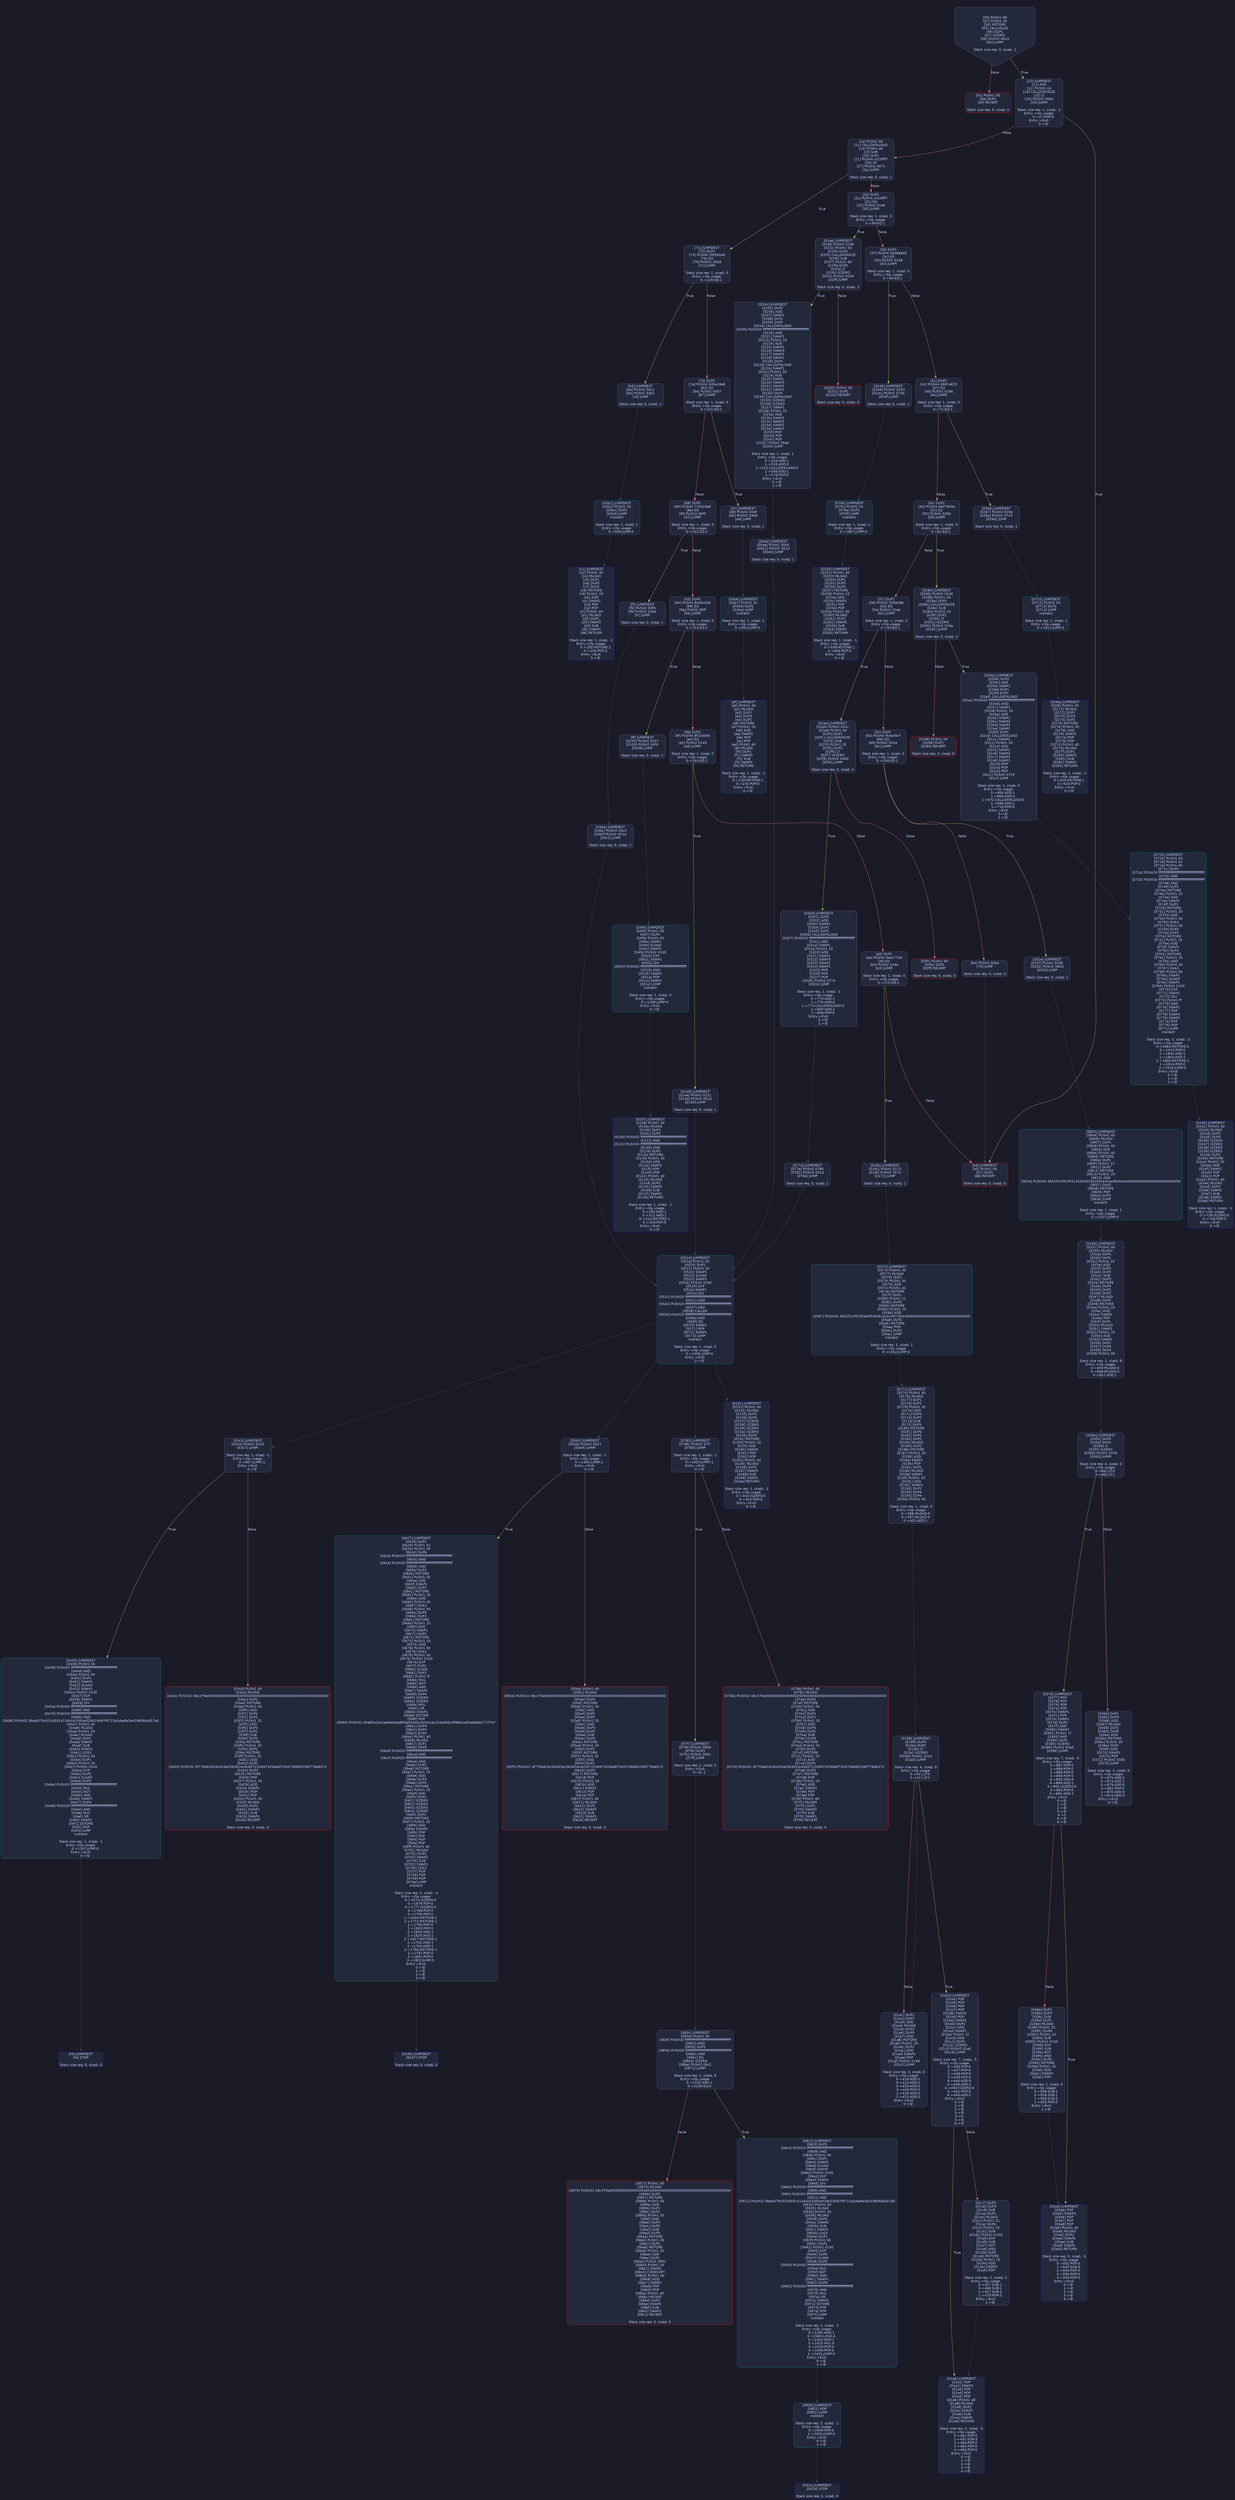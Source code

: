 digraph G {
    node [shape=box, style="filled, rounded", color="#565f89", fontcolor="#c0caf5", fontname="Helvetica", fillcolor="#24283b"];
    edge [color="#414868", fontcolor="#c0caf5", fontname="Helvetica"];
    bgcolor="#1a1b26";
    0 [ label = "[00] PUSH1 80
[02] PUSH1 40
[04] MSTORE
[05] CALLVALUE
[06] DUP1
[07] ISZERO
[08] PUSH2 0010
[0b] JUMPI

Stack size req: 0, sizeΔ: 1
" shape = invhouse]
    1 [ label = "[0c] PUSH1 00
[0e] DUP1
[0f] REVERT

Stack size req: 0, sizeΔ: 0
" color = "red"]
    2 [ label = "[10] JUMPDEST
[11] POP
[12] PUSH1 04
[14] CALLDATASIZE
[15] LT
[16] PUSH2 00b4
[19] JUMPI

Stack size req: 1, sizeΔ: -1
Entry->Op usage:
	0->17:POP:0
Entry->Exit:
	0->😵
"]
    3 [ label = "[1a] PUSH1 00
[1c] CALLDATALOAD
[1d] PUSH1 e0
[1f] SHR
[20] DUP1
[21] PUSH4 c010fff7
[26] GT
[27] PUSH2 0071
[2a] JUMPI

Stack size req: 0, sizeΔ: 1
"]
    4 [ label = "[2b] DUP1
[2c] PUSH4 c010fff7
[31] EQ
[32] PUSH2 01ee
[35] JUMPI

Stack size req: 1, sizeΔ: 0
Entry->Op usage:
	0->49:EQ:1
"]
    5 [ label = "[36] DUP1
[37] PUSH4 d3b888a5
[3c] EQ
[3d] PUSH2 0248
[40] JUMPI

Stack size req: 1, sizeΔ: 0
Entry->Op usage:
	0->60:EQ:1
"]
    6 [ label = "[41] DUP1
[42] PUSH4 d987e825
[47] EQ
[48] PUSH2 0266
[4b] JUMPI

Stack size req: 1, sizeΔ: 0
Entry->Op usage:
	0->71:EQ:1
"]
    7 [ label = "[4c] DUP1
[4d] PUSH4 e9d79b0e
[52] EQ
[53] PUSH2 0284
[56] JUMPI

Stack size req: 1, sizeΔ: 0
Entry->Op usage:
	0->82:EQ:1
"]
    8 [ label = "[57] DUP1
[58] PUSH4 f2fde38b
[5d] EQ
[5e] PUSH2 02ea
[61] JUMPI

Stack size req: 1, sizeΔ: 0
Entry->Op usage:
	0->93:EQ:1
"]
    9 [ label = "[62] DUP1
[63] PUSH4 fb4a45cf
[68] EQ
[69] PUSH2 032e
[6c] JUMPI

Stack size req: 1, sizeΔ: 0
Entry->Op usage:
	0->104:EQ:1
"]
    10 [ label = "[6d] PUSH2 00b4
[70] JUMP

Stack size req: 0, sizeΔ: 0
"]
    11 [ label = "[71] JUMPDEST
[72] DUP1
[73] PUSH4 2f65b5a9
[78] EQ
[79] PUSH2 00b9
[7c] JUMPI

Stack size req: 1, sizeΔ: 0
Entry->Op usage:
	0->120:EQ:1
"]
    12 [ label = "[7d] DUP1
[7e] PUSH4 635a18a6
[83] EQ
[84] PUSH2 00d7
[87] JUMPI

Stack size req: 1, sizeΔ: 0
Entry->Op usage:
	0->131:EQ:1
"]
    13 [ label = "[88] DUP1
[89] PUSH4 715018a6
[8e] EQ
[8f] PUSH2 00f5
[92] JUMPI

Stack size req: 1, sizeΔ: 0
Entry->Op usage:
	0->142:EQ:1
"]
    14 [ label = "[93] DUP1
[94] PUSH4 8da5cb5b
[99] EQ
[9a] PUSH2 00ff
[9d] JUMPI

Stack size req: 1, sizeΔ: 0
Entry->Op usage:
	0->153:EQ:1
"]
    15 [ label = "[9e] DUP1
[9f] PUSH4 8f32d59b
[a4] EQ
[a5] PUSH2 0149
[a8] JUMPI

Stack size req: 1, sizeΔ: 0
Entry->Op usage:
	0->164:EQ:1
"]
    16 [ label = "[a9] DUP1
[aa] PUSH4 9dac7704
[af] EQ
[b0] PUSH2 016b
[b3] JUMPI

Stack size req: 1, sizeΔ: 0
Entry->Op usage:
	0->175:EQ:1
"]
    17 [ label = "[b4] JUMPDEST
[b5] PUSH1 00
[b7] DUP1
[b8] REVERT

Stack size req: 0, sizeΔ: 0
" color = "red"]
    18 [ label = "[b9] JUMPDEST
[ba] PUSH2 00c1
[bd] PUSH2 03b1
[c0] JUMP

Stack size req: 0, sizeΔ: 1
"]
    19 [ label = "[c1] JUMPDEST
[c2] PUSH1 40
[c4] MLOAD
[c5] DUP1
[c6] DUP3
[c7] DUP2
[c8] MSTORE
[c9] PUSH1 20
[cb] ADD
[cc] SWAP2
[cd] POP
[ce] POP
[cf] PUSH1 40
[d1] MLOAD
[d2] DUP1
[d3] SWAP2
[d4] SUB
[d5] SWAP1
[d6] RETURN

Stack size req: 1, sizeΔ: -1
Entry->Op usage:
	0->200:MSTORE:1
	0->205:POP:0
Entry->Exit:
	0->😵
" color = "darkblue"]
    20 [ label = "[d7] JUMPDEST
[d8] PUSH2 00df
[db] PUSH2 03b6
[de] JUMP

Stack size req: 0, sizeΔ: 1
"]
    21 [ label = "[df] JUMPDEST
[e0] PUSH1 40
[e2] MLOAD
[e3] DUP1
[e4] DUP3
[e5] DUP2
[e6] MSTORE
[e7] PUSH1 20
[e9] ADD
[ea] SWAP2
[eb] POP
[ec] POP
[ed] PUSH1 40
[ef] MLOAD
[f0] DUP1
[f1] SWAP2
[f2] SUB
[f3] SWAP1
[f4] RETURN

Stack size req: 1, sizeΔ: -1
Entry->Op usage:
	0->230:MSTORE:1
	0->235:POP:0
Entry->Exit:
	0->😵
" color = "darkblue"]
    22 [ label = "[f5] JUMPDEST
[f6] PUSH2 00fd
[f9] PUSH2 03bb
[fc] JUMP

Stack size req: 0, sizeΔ: 1
"]
    23 [ label = "[fd] JUMPDEST
[fe] STOP

Stack size req: 0, sizeΔ: 0
" color = "darkblue"]
    24 [ label = "[ff] JUMPDEST
[0100] PUSH2 0107
[0103] PUSH2 04f4
[0106] JUMP

Stack size req: 0, sizeΔ: 1
"]
    25 [ label = "[0107] JUMPDEST
[0108] PUSH1 40
[010a] MLOAD
[010b] DUP1
[010c] DUP3
[010d] PUSH20 ffffffffffffffffffffffffffffffffffffffff
[0122] AND
[0123] PUSH20 ffffffffffffffffffffffffffffffffffffffff
[0138] AND
[0139] DUP2
[013a] MSTORE
[013b] PUSH1 20
[013d] ADD
[013e] SWAP2
[013f] POP
[0140] POP
[0141] PUSH1 40
[0143] MLOAD
[0144] DUP1
[0145] SWAP2
[0146] SUB
[0147] SWAP1
[0148] RETURN

Stack size req: 1, sizeΔ: -1
Entry->Op usage:
	0->290:AND:1
	0->312:AND:1
	0->314:MSTORE:1
	0->319:POP:0
Entry->Exit:
	0->😵
" color = "darkblue"]
    26 [ label = "[0149] JUMPDEST
[014a] PUSH2 0151
[014d] PUSH2 051d
[0150] JUMP

Stack size req: 0, sizeΔ: 1
"]
    27 [ label = "[0151] JUMPDEST
[0152] PUSH1 40
[0154] MLOAD
[0155] DUP1
[0156] DUP3
[0157] ISZERO
[0158] ISZERO
[0159] ISZERO
[015a] ISZERO
[015b] DUP2
[015c] MSTORE
[015d] PUSH1 20
[015f] ADD
[0160] SWAP2
[0161] POP
[0162] POP
[0163] PUSH1 40
[0165] MLOAD
[0166] DUP1
[0167] SWAP2
[0168] SUB
[0169] SWAP1
[016a] RETURN

Stack size req: 1, sizeΔ: -1
Entry->Op usage:
	0->343:ISZERO:0
	0->353:POP:0
Entry->Exit:
	0->😵
" color = "darkblue"]
    28 [ label = "[016b] JUMPDEST
[016c] PUSH2 0173
[016f] PUSH2 0574
[0172] JUMP

Stack size req: 0, sizeΔ: 1
"]
    29 [ label = "[0173] JUMPDEST
[0174] PUSH1 40
[0176] MLOAD
[0177] DUP1
[0178] DUP1
[0179] PUSH1 20
[017b] ADD
[017c] DUP3
[017d] DUP2
[017e] SUB
[017f] DUP3
[0180] MSTORE
[0181] DUP4
[0182] DUP2
[0183] DUP2
[0184] MLOAD
[0185] DUP2
[0186] MSTORE
[0187] PUSH1 20
[0189] ADD
[018a] SWAP2
[018b] POP
[018c] DUP1
[018d] MLOAD
[018e] SWAP1
[018f] PUSH1 20
[0191] ADD
[0192] SWAP1
[0193] DUP1
[0194] DUP4
[0195] DUP4
[0196] PUSH1 00

Stack size req: 1, sizeΔ: 9
Entry->Op usage:
	0->388:MLOAD:0
	0->397:MLOAD:0
	0->401:ADD:1
"]
    30 [ label = "[0198] JUMPDEST
[0199] DUP4
[019a] DUP2
[019b] LT
[019c] ISZERO
[019d] PUSH2 01b3
[01a0] JUMPI

Stack size req: 4, sizeΔ: 0
Entry->Op usage:
	0->411:LT:0
	3->411:LT:1
"]
    31 [ label = "[01a1] DUP1
[01a2] DUP3
[01a3] ADD
[01a4] MLOAD
[01a5] DUP2
[01a6] DUP5
[01a7] ADD
[01a8] MSTORE
[01a9] PUSH1 20
[01ab] DUP2
[01ac] ADD
[01ad] SWAP1
[01ae] POP
[01af] PUSH2 0198
[01b2] JUMP

Stack size req: 3, sizeΔ: 0
Entry->Op usage:
	0->419:ADD:1
	0->423:ADD:1
	0->428:ADD:0
	0->430:POP:0
	1->419:ADD:0
	2->423:ADD:0
Entry->Exit:
	0->😵
"]
    32 [ label = "[01b3] JUMPDEST
[01b4] POP
[01b5] POP
[01b6] POP
[01b7] POP
[01b8] SWAP1
[01b9] POP
[01ba] SWAP1
[01bb] DUP2
[01bc] ADD
[01bd] SWAP1
[01be] PUSH1 1f
[01c0] AND
[01c1] DUP1
[01c2] ISZERO
[01c3] PUSH2 01e0
[01c6] JUMPI

Stack size req: 7, sizeΔ: -5
Entry->Op usage:
	0->436:POP:0
	1->437:POP:0
	2->438:POP:0
	3->439:POP:0
	4->444:ADD:0
	4->448:AND:1
	4->450:ISZERO:0
	5->441:POP:0
	6->444:ADD:1
Entry->Exit:
	0->😵
	1->😵
	2->😵
	3->😵
	4->0
	5->😵
	6->😵
"]
    33 [ label = "[01c7] DUP1
[01c8] DUP3
[01c9] SUB
[01ca] DUP1
[01cb] MLOAD
[01cc] PUSH1 01
[01ce] DUP4
[01cf] PUSH1 20
[01d1] SUB
[01d2] PUSH2 0100
[01d5] EXP
[01d6] SUB
[01d7] NOT
[01d8] AND
[01d9] DUP2
[01da] MSTORE
[01db] PUSH1 20
[01dd] ADD
[01de] SWAP2
[01df] POP

Stack size req: 2, sizeΔ: 0
Entry->Op usage:
	0->457:SUB:1
	0->465:SUB:1
	1->457:SUB:0
	1->479:POP:0
Entry->Exit:
	1->😵
"]
    34 [ label = "[01e0] JUMPDEST
[01e1] POP
[01e2] SWAP3
[01e3] POP
[01e4] POP
[01e5] POP
[01e6] PUSH1 40
[01e8] MLOAD
[01e9] DUP1
[01ea] SWAP2
[01eb] SUB
[01ec] SWAP1
[01ed] RETURN

Stack size req: 5, sizeΔ: -5
Entry->Op usage:
	0->481:POP:0
	1->491:SUB:0
	2->484:POP:0
	3->485:POP:0
	4->483:POP:0
Entry->Exit:
	0->😵
	1->😵
	2->😵
	3->😵
	4->😵
" color = "darkblue"]
    35 [ label = "[01ee] JUMPDEST
[01ef] PUSH2 0246
[01f2] PUSH1 04
[01f4] DUP1
[01f5] CALLDATASIZE
[01f6] SUB
[01f7] PUSH1 60
[01f9] DUP2
[01fa] LT
[01fb] ISZERO
[01fc] PUSH2 0204
[01ff] JUMPI

Stack size req: 0, sizeΔ: 3
"]
    36 [ label = "[0200] PUSH1 00
[0202] DUP1
[0203] REVERT

Stack size req: 0, sizeΔ: 0
" color = "red"]
    37 [ label = "[0204] JUMPDEST
[0205] DUP2
[0206] ADD
[0207] SWAP1
[0208] DUP1
[0209] DUP1
[020a] CALLDATALOAD
[020b] PUSH20 ffffffffffffffffffffffffffffffffffffffff
[0220] AND
[0221] SWAP1
[0222] PUSH1 20
[0224] ADD
[0225] SWAP1
[0226] SWAP3
[0227] SWAP2
[0228] SWAP1
[0229] DUP1
[022a] CALLDATALOAD
[022b] SWAP1
[022c] PUSH1 20
[022e] ADD
[022f] SWAP1
[0230] SWAP3
[0231] SWAP2
[0232] SWAP1
[0233] DUP1
[0234] CALLDATALOAD
[0235] ISZERO
[0236] ISZERO
[0237] SWAP1
[0238] PUSH1 20
[023a] ADD
[023b] SWAP1
[023c] SWAP3
[023d] SWAP2
[023e] SWAP1
[023f] POP
[0240] POP
[0241] POP
[0242] PUSH2 05ad
[0245] JUMP

Stack size req: 2, sizeΔ: 1
Entry->Op usage:
	0->518:ADD:1
	1->518:ADD:0
	1->522:CALLDATALOAD:0
	1->548:ADD:1
	1->576:POP:0
Entry->Exit:
	0->😵
	1->😵
"]
    38 [ label = "[0246] JUMPDEST
[0247] STOP

Stack size req: 0, sizeΔ: 0
" color = "darkblue"]
    39 [ label = "[0248] JUMPDEST
[0249] PUSH2 0250
[024c] PUSH2 070b
[024f] JUMP

Stack size req: 0, sizeΔ: 1
"]
    40 [ label = "[0250] JUMPDEST
[0251] PUSH1 40
[0253] MLOAD
[0254] DUP1
[0255] DUP3
[0256] DUP2
[0257] MSTORE
[0258] PUSH1 20
[025a] ADD
[025b] SWAP2
[025c] POP
[025d] POP
[025e] PUSH1 40
[0260] MLOAD
[0261] DUP1
[0262] SWAP2
[0263] SUB
[0264] SWAP1
[0265] RETURN

Stack size req: 1, sizeΔ: -1
Entry->Op usage:
	0->599:MSTORE:1
	0->604:POP:0
Entry->Exit:
	0->😵
" color = "darkblue"]
    41 [ label = "[0266] JUMPDEST
[0267] PUSH2 026e
[026a] PUSH2 0710
[026d] JUMP

Stack size req: 0, sizeΔ: 1
"]
    42 [ label = "[026e] JUMPDEST
[026f] PUSH1 40
[0271] MLOAD
[0272] DUP1
[0273] DUP3
[0274] DUP2
[0275] MSTORE
[0276] PUSH1 20
[0278] ADD
[0279] SWAP2
[027a] POP
[027b] POP
[027c] PUSH1 40
[027e] MLOAD
[027f] DUP1
[0280] SWAP2
[0281] SUB
[0282] SWAP1
[0283] RETURN

Stack size req: 1, sizeΔ: -1
Entry->Op usage:
	0->629:MSTORE:1
	0->634:POP:0
Entry->Exit:
	0->😵
" color = "darkblue"]
    43 [ label = "[0284] JUMPDEST
[0285] PUSH2 02d0
[0288] PUSH1 04
[028a] DUP1
[028b] CALLDATASIZE
[028c] SUB
[028d] PUSH1 40
[028f] DUP2
[0290] LT
[0291] ISZERO
[0292] PUSH2 029a
[0295] JUMPI

Stack size req: 0, sizeΔ: 3
"]
    44 [ label = "[0296] PUSH1 00
[0298] DUP1
[0299] REVERT

Stack size req: 0, sizeΔ: 0
" color = "red"]
    45 [ label = "[029a] JUMPDEST
[029b] DUP2
[029c] ADD
[029d] SWAP1
[029e] DUP1
[029f] DUP1
[02a0] CALLDATALOAD
[02a1] PUSH20 ffffffffffffffffffffffffffffffffffffffff
[02b6] AND
[02b7] SWAP1
[02b8] PUSH1 20
[02ba] ADD
[02bb] SWAP1
[02bc] SWAP3
[02bd] SWAP2
[02be] SWAP1
[02bf] DUP1
[02c0] CALLDATALOAD
[02c1] SWAP1
[02c2] PUSH1 20
[02c4] ADD
[02c5] SWAP1
[02c6] SWAP3
[02c7] SWAP2
[02c8] SWAP1
[02c9] POP
[02ca] POP
[02cb] POP
[02cc] PUSH2 0715
[02cf] JUMP

Stack size req: 2, sizeΔ: 0
Entry->Op usage:
	0->668:ADD:1
	1->668:ADD:0
	1->672:CALLDATALOAD:0
	1->698:ADD:1
	1->714:POP:0
Entry->Exit:
	0->😵
	1->😵
"]
    46 [ label = "[02d0] JUMPDEST
[02d1] PUSH1 40
[02d3] MLOAD
[02d4] DUP1
[02d5] DUP3
[02d6] ISZERO
[02d7] ISZERO
[02d8] ISZERO
[02d9] ISZERO
[02da] DUP2
[02db] MSTORE
[02dc] PUSH1 20
[02de] ADD
[02df] SWAP2
[02e0] POP
[02e1] POP
[02e2] PUSH1 40
[02e4] MLOAD
[02e5] DUP1
[02e6] SWAP2
[02e7] SUB
[02e8] SWAP1
[02e9] RETURN

Stack size req: 1, sizeΔ: -1
Entry->Op usage:
	0->726:ISZERO:0
	0->736:POP:0
Entry->Exit:
	0->😵
" color = "darkblue"]
    47 [ label = "[02ea] JUMPDEST
[02eb] PUSH2 032c
[02ee] PUSH1 04
[02f0] DUP1
[02f1] CALLDATASIZE
[02f2] SUB
[02f3] PUSH1 20
[02f5] DUP2
[02f6] LT
[02f7] ISZERO
[02f8] PUSH2 0300
[02fb] JUMPI

Stack size req: 0, sizeΔ: 3
"]
    48 [ label = "[02fc] PUSH1 00
[02fe] DUP1
[02ff] REVERT

Stack size req: 0, sizeΔ: 0
" color = "red"]
    49 [ label = "[0300] JUMPDEST
[0301] DUP2
[0302] ADD
[0303] SWAP1
[0304] DUP1
[0305] DUP1
[0306] CALLDATALOAD
[0307] PUSH20 ffffffffffffffffffffffffffffffffffffffff
[031c] AND
[031d] SWAP1
[031e] PUSH1 20
[0320] ADD
[0321] SWAP1
[0322] SWAP3
[0323] SWAP2
[0324] SWAP1
[0325] POP
[0326] POP
[0327] POP
[0328] PUSH2 077d
[032b] JUMP

Stack size req: 2, sizeΔ: -1
Entry->Op usage:
	0->770:ADD:1
	1->770:ADD:0
	1->774:CALLDATALOAD:0
	1->800:ADD:1
	1->806:POP:0
Entry->Exit:
	0->😵
	1->😵
"]
    50 [ label = "[032c] JUMPDEST
[032d] STOP

Stack size req: 0, sizeΔ: 0
" color = "darkblue"]
    51 [ label = "[032e] JUMPDEST
[032f] PUSH2 0336
[0332] PUSH2 0803
[0335] JUMP

Stack size req: 0, sizeΔ: 1
"]
    52 [ label = "[0336] JUMPDEST
[0337] PUSH1 40
[0339] MLOAD
[033a] DUP1
[033b] DUP1
[033c] PUSH1 20
[033e] ADD
[033f] DUP3
[0340] DUP2
[0341] SUB
[0342] DUP3
[0343] MSTORE
[0344] DUP4
[0345] DUP2
[0346] DUP2
[0347] MLOAD
[0348] DUP2
[0349] MSTORE
[034a] PUSH1 20
[034c] ADD
[034d] SWAP2
[034e] POP
[034f] DUP1
[0350] MLOAD
[0351] SWAP1
[0352] PUSH1 20
[0354] ADD
[0355] SWAP1
[0356] DUP1
[0357] DUP4
[0358] DUP4
[0359] PUSH1 00

Stack size req: 1, sizeΔ: 9
Entry->Op usage:
	0->839:MLOAD:0
	0->848:MLOAD:0
	0->852:ADD:1
"]
    53 [ label = "[035b] JUMPDEST
[035c] DUP4
[035d] DUP2
[035e] LT
[035f] ISZERO
[0360] PUSH2 0376
[0363] JUMPI

Stack size req: 4, sizeΔ: 0
Entry->Op usage:
	0->862:LT:0
	3->862:LT:1
"]
    54 [ label = "[0364] DUP1
[0365] DUP3
[0366] ADD
[0367] MLOAD
[0368] DUP2
[0369] DUP5
[036a] ADD
[036b] MSTORE
[036c] PUSH1 20
[036e] DUP2
[036f] ADD
[0370] SWAP1
[0371] POP
[0372] PUSH2 035b
[0375] JUMP

Stack size req: 3, sizeΔ: 0
Entry->Op usage:
	0->870:ADD:1
	0->874:ADD:1
	0->879:ADD:0
	0->881:POP:0
	1->870:ADD:0
	2->874:ADD:0
Entry->Exit:
	0->😵
"]
    55 [ label = "[0376] JUMPDEST
[0377] POP
[0378] POP
[0379] POP
[037a] POP
[037b] SWAP1
[037c] POP
[037d] SWAP1
[037e] DUP2
[037f] ADD
[0380] SWAP1
[0381] PUSH1 1f
[0383] AND
[0384] DUP1
[0385] ISZERO
[0386] PUSH2 03a3
[0389] JUMPI

Stack size req: 7, sizeΔ: -5
Entry->Op usage:
	0->887:POP:0
	1->888:POP:0
	2->889:POP:0
	3->890:POP:0
	4->895:ADD:0
	4->899:AND:1
	4->901:ISZERO:0
	5->892:POP:0
	6->895:ADD:1
Entry->Exit:
	0->😵
	1->😵
	2->😵
	3->😵
	4->0
	5->😵
	6->😵
"]
    56 [ label = "[038a] DUP1
[038b] DUP3
[038c] SUB
[038d] DUP1
[038e] MLOAD
[038f] PUSH1 01
[0391] DUP4
[0392] PUSH1 20
[0394] SUB
[0395] PUSH2 0100
[0398] EXP
[0399] SUB
[039a] NOT
[039b] AND
[039c] DUP2
[039d] MSTORE
[039e] PUSH1 20
[03a0] ADD
[03a1] SWAP2
[03a2] POP

Stack size req: 2, sizeΔ: 0
Entry->Op usage:
	0->908:SUB:1
	0->916:SUB:1
	1->908:SUB:0
	1->930:POP:0
Entry->Exit:
	1->😵
"]
    57 [ label = "[03a3] JUMPDEST
[03a4] POP
[03a5] SWAP3
[03a6] POP
[03a7] POP
[03a8] POP
[03a9] PUSH1 40
[03ab] MLOAD
[03ac] DUP1
[03ad] SWAP2
[03ae] SUB
[03af] SWAP1
[03b0] RETURN

Stack size req: 5, sizeΔ: -5
Entry->Op usage:
	0->932:POP:0
	1->942:SUB:0
	2->935:POP:0
	3->936:POP:0
	4->934:POP:0
Entry->Exit:
	0->😵
	1->😵
	2->😵
	3->😵
	4->😵
" color = "darkblue"]
    58 [ label = "[03b1] JUMPDEST
[03b2] PUSH1 02
[03b4] DUP2
[03b5] JUMP
Indirect!

Stack size req: 1, sizeΔ: 1
Entry->Op usage:
	0->949:JUMP:0
" color = "teal"]
    59 [ label = "[03b6] JUMPDEST
[03b7] PUSH1 01
[03b9] DUP2
[03ba] JUMP
Indirect!

Stack size req: 1, sizeΔ: 1
Entry->Op usage:
	0->954:JUMP:0
" color = "teal"]
    60 [ label = "[03bb] JUMPDEST
[03bc] PUSH2 03c3
[03bf] PUSH2 051d
[03c2] JUMP

Stack size req: 0, sizeΔ: 1
"]
    61 [ label = "[03c3] JUMPDEST
[03c4] PUSH2 0435
[03c7] JUMPI

Stack size req: 1, sizeΔ: -1
Entry->Op usage:
	0->967:JUMPI:1
Entry->Exit:
	0->😵
"]
    62 [ label = "[03c8] PUSH1 40
[03ca] MLOAD
[03cb] PUSH32 08c379a000000000000000000000000000000000000000000000000000000000
[03ec] DUP2
[03ed] MSTORE
[03ee] PUSH1 04
[03f0] ADD
[03f1] DUP1
[03f2] DUP1
[03f3] PUSH1 20
[03f5] ADD
[03f6] DUP3
[03f7] DUP2
[03f8] SUB
[03f9] DUP3
[03fa] MSTORE
[03fb] PUSH1 20
[03fd] DUP2
[03fe] MSTORE
[03ff] PUSH1 20
[0401] ADD
[0402] DUP1
[0403] PUSH32 4f776e61626c653a2063616c6c6572206973206e6f7420746865206f776e6572
[0424] DUP2
[0425] MSTORE
[0426] POP
[0427] PUSH1 20
[0429] ADD
[042a] SWAP2
[042b] POP
[042c] POP
[042d] PUSH1 40
[042f] MLOAD
[0430] DUP1
[0431] SWAP2
[0432] SUB
[0433] SWAP1
[0434] REVERT

Stack size req: 0, sizeΔ: 0
" color = "red"]
    63 [ label = "[0435] JUMPDEST
[0436] PUSH1 00
[0438] PUSH20 ffffffffffffffffffffffffffffffffffffffff
[044d] AND
[044e] PUSH1 00
[0450] DUP1
[0451] SWAP1
[0452] SLOAD
[0453] SWAP1
[0454] PUSH2 0100
[0457] EXP
[0458] SWAP1
[0459] DIV
[045a] PUSH20 ffffffffffffffffffffffffffffffffffffffff
[046f] AND
[0470] PUSH20 ffffffffffffffffffffffffffffffffffffffff
[0485] AND
[0486] PUSH32 8be0079c531659141344cd1fd0a4f28419497f9722a3daafe3b4186f6b6457e0
[04a7] PUSH1 40
[04a9] MLOAD
[04aa] PUSH1 40
[04ac] MLOAD
[04ad] DUP1
[04ae] SWAP2
[04af] SUB
[04b0] SWAP1
[04b1] LOG3
[04b2] PUSH1 00
[04b4] DUP1
[04b5] PUSH1 00
[04b7] PUSH2 0100
[04ba] EXP
[04bb] DUP2
[04bc] SLOAD
[04bd] DUP2
[04be] PUSH20 ffffffffffffffffffffffffffffffffffffffff
[04d3] MUL
[04d4] NOT
[04d5] AND
[04d6] SWAP1
[04d7] DUP4
[04d8] PUSH20 ffffffffffffffffffffffffffffffffffffffff
[04ed] AND
[04ee] MUL
[04ef] OR
[04f0] SWAP1
[04f1] SSTORE
[04f2] POP
[04f3] JUMP
Indirect!

Stack size req: 1, sizeΔ: -1
Entry->Op usage:
	0->1267:JUMP:0
Entry->Exit:
	0->😵
" color = "teal"]
    64 [ label = "[04f4] JUMPDEST
[04f5] PUSH1 00
[04f7] DUP1
[04f8] PUSH1 00
[04fa] SWAP1
[04fb] SLOAD
[04fc] SWAP1
[04fd] PUSH2 0100
[0500] EXP
[0501] SWAP1
[0502] DIV
[0503] PUSH20 ffffffffffffffffffffffffffffffffffffffff
[0518] AND
[0519] SWAP1
[051a] POP
[051b] SWAP1
[051c] JUMP
Indirect!

Stack size req: 1, sizeΔ: 0
Entry->Op usage:
	0->1308:JUMP:0
Entry->Exit:
	0->😵
" color = "teal"]
    65 [ label = "[051d] JUMPDEST
[051e] PUSH1 00
[0520] DUP1
[0521] PUSH1 00
[0523] SWAP1
[0524] SLOAD
[0525] SWAP1
[0526] PUSH2 0100
[0529] EXP
[052a] SWAP1
[052b] DIV
[052c] PUSH20 ffffffffffffffffffffffffffffffffffffffff
[0541] AND
[0542] PUSH20 ffffffffffffffffffffffffffffffffffffffff
[0557] AND
[0558] CALLER
[0559] PUSH20 ffffffffffffffffffffffffffffffffffffffff
[056e] AND
[056f] EQ
[0570] SWAP1
[0571] POP
[0572] SWAP1
[0573] JUMP
Indirect!

Stack size req: 1, sizeΔ: 0
Entry->Op usage:
	0->1395:JUMP:0
Entry->Exit:
	0->😵
" color = "teal"]
    66 [ label = "[0574] JUMPDEST
[0575] PUSH1 40
[0577] MLOAD
[0578] DUP1
[0579] PUSH1 40
[057b] ADD
[057c] PUSH1 40
[057e] MSTORE
[057f] DUP1
[0580] PUSH1 11
[0582] DUP2
[0583] MSTORE
[0584] PUSH1 20
[0586] ADD
[0587] PUSH32 4552524f525f4e4f545f414c4c4f574544000000000000000000000000000000
[05a8] DUP2
[05a9] MSTORE
[05aa] POP
[05ab] DUP2
[05ac] JUMP
Indirect!

Stack size req: 1, sizeΔ: 1
Entry->Op usage:
	0->1452:JUMP:0
" color = "teal"]
    67 [ label = "[05ad] JUMPDEST
[05ae] PUSH2 05b5
[05b1] PUSH2 051d
[05b4] JUMP

Stack size req: 0, sizeΔ: 1
"]
    68 [ label = "[05b5] JUMPDEST
[05b6] PUSH2 0627
[05b9] JUMPI

Stack size req: 1, sizeΔ: -1
Entry->Op usage:
	0->1465:JUMPI:1
Entry->Exit:
	0->😵
"]
    69 [ label = "[05ba] PUSH1 40
[05bc] MLOAD
[05bd] PUSH32 08c379a000000000000000000000000000000000000000000000000000000000
[05de] DUP2
[05df] MSTORE
[05e0] PUSH1 04
[05e2] ADD
[05e3] DUP1
[05e4] DUP1
[05e5] PUSH1 20
[05e7] ADD
[05e8] DUP3
[05e9] DUP2
[05ea] SUB
[05eb] DUP3
[05ec] MSTORE
[05ed] PUSH1 20
[05ef] DUP2
[05f0] MSTORE
[05f1] PUSH1 20
[05f3] ADD
[05f4] DUP1
[05f5] PUSH32 4f776e61626c653a2063616c6c6572206973206e6f7420746865206f776e6572
[0616] DUP2
[0617] MSTORE
[0618] POP
[0619] PUSH1 20
[061b] ADD
[061c] SWAP2
[061d] POP
[061e] POP
[061f] PUSH1 40
[0621] MLOAD
[0622] DUP1
[0623] SWAP2
[0624] SUB
[0625] SWAP1
[0626] REVERT

Stack size req: 0, sizeΔ: 0
" color = "red"]
    70 [ label = "[0627] JUMPDEST
[0628] DUP1
[0629] PUSH1 01
[062b] PUSH1 00
[062d] DUP6
[062e] PUSH20 ffffffffffffffffffffffffffffffffffffffff
[0643] AND
[0644] PUSH20 ffffffffffffffffffffffffffffffffffffffff
[0659] AND
[065a] DUP2
[065b] MSTORE
[065c] PUSH1 20
[065e] ADD
[065f] SWAP1
[0660] DUP2
[0661] MSTORE
[0662] PUSH1 20
[0664] ADD
[0665] PUSH1 00
[0667] SHA3
[0668] PUSH1 00
[066a] DUP5
[066b] DUP2
[066c] MSTORE
[066d] PUSH1 20
[066f] ADD
[0670] SWAP1
[0671] DUP2
[0672] MSTORE
[0673] PUSH1 20
[0675] ADD
[0676] PUSH1 00
[0678] SHA3
[0679] PUSH1 00
[067b] PUSH2 0100
[067e] EXP
[067f] DUP2
[0680] SLOAD
[0681] DUP2
[0682] PUSH1 ff
[0684] MUL
[0685] NOT
[0686] AND
[0687] SWAP1
[0688] DUP4
[0689] ISZERO
[068a] ISZERO
[068b] MUL
[068c] OR
[068d] SWAP1
[068e] SSTORE
[068f] POP
[0690] PUSH32 d5e85a1dc2aa9eb0ea893e6344bc5d2b1ec234ed9dc3986b1e5be8a6b5772747
[06b1] DUP4
[06b2] DUP4
[06b3] DUP4
[06b4] PUSH1 40
[06b6] MLOAD
[06b7] DUP1
[06b8] DUP5
[06b9] PUSH20 ffffffffffffffffffffffffffffffffffffffff
[06ce] AND
[06cf] PUSH20 ffffffffffffffffffffffffffffffffffffffff
[06e4] AND
[06e5] DUP2
[06e6] MSTORE
[06e7] PUSH1 20
[06e9] ADD
[06ea] DUP4
[06eb] DUP2
[06ec] MSTORE
[06ed] PUSH1 20
[06ef] ADD
[06f0] DUP3
[06f1] ISZERO
[06f2] ISZERO
[06f3] ISZERO
[06f4] ISZERO
[06f5] DUP2
[06f6] MSTORE
[06f7] PUSH1 20
[06f9] ADD
[06fa] SWAP4
[06fb] POP
[06fc] POP
[06fd] POP
[06fe] POP
[06ff] PUSH1 40
[0701] MLOAD
[0702] DUP1
[0703] SWAP2
[0704] SUB
[0705] SWAP1
[0706] LOG1
[0707] POP
[0708] POP
[0709] POP
[070a] JUMP
Indirect!

Stack size req: 4, sizeΔ: -4
Entry->Op usage:
	0->1673:ISZERO:0
	0->1679:POP:0
	0->1777:ISZERO:0
	0->1789:POP:0
	0->1799:POP:0
	1->1644:MSTORE:1
	1->1772:MSTORE:1
	1->1790:POP:0
	1->1800:POP:0
	2->1603:AND:1
	2->1625:AND:1
	2->1627:MSTORE:1
	2->1742:AND:1
	2->1764:AND:1
	2->1766:MSTORE:1
	2->1787:POP:0
	2->1801:POP:0
	3->1802:JUMP:0
Entry->Exit:
	0->😵
	1->😵
	2->😵
	3->😵
" color = "teal"]
    71 [ label = "[070b] JUMPDEST
[070c] PUSH1 04
[070e] DUP2
[070f] JUMP
Indirect!

Stack size req: 1, sizeΔ: 1
Entry->Op usage:
	0->1807:JUMP:0
" color = "teal"]
    72 [ label = "[0710] JUMPDEST
[0711] PUSH1 03
[0713] DUP2
[0714] JUMP
Indirect!

Stack size req: 1, sizeΔ: 1
Entry->Op usage:
	0->1812:JUMP:0
" color = "teal"]
    73 [ label = "[0715] JUMPDEST
[0716] PUSH1 00
[0718] PUSH1 01
[071a] PUSH1 00
[071c] DUP5
[071d] PUSH20 ffffffffffffffffffffffffffffffffffffffff
[0732] AND
[0733] PUSH20 ffffffffffffffffffffffffffffffffffffffff
[0748] AND
[0749] DUP2
[074a] MSTORE
[074b] PUSH1 20
[074d] ADD
[074e] SWAP1
[074f] DUP2
[0750] MSTORE
[0751] PUSH1 20
[0753] ADD
[0754] PUSH1 00
[0756] SHA3
[0757] PUSH1 00
[0759] DUP4
[075a] DUP2
[075b] MSTORE
[075c] PUSH1 20
[075e] ADD
[075f] SWAP1
[0760] DUP2
[0761] MSTORE
[0762] PUSH1 20
[0764] ADD
[0765] PUSH1 00
[0767] SHA3
[0768] PUSH1 00
[076a] SWAP1
[076b] SLOAD
[076c] SWAP1
[076d] PUSH2 0100
[0770] EXP
[0771] SWAP1
[0772] DIV
[0773] PUSH1 ff
[0775] AND
[0776] SWAP1
[0777] POP
[0778] SWAP3
[0779] SWAP2
[077a] POP
[077b] POP
[077c] JUMP
Indirect!

Stack size req: 3, sizeΔ: -2
Entry->Op usage:
	0->1883:MSTORE:1
	0->1915:POP:0
	1->1842:AND:1
	1->1864:AND:1
	1->1866:MSTORE:1
	1->1914:POP:0
	2->1916:JUMP:0
Entry->Exit:
	0->😵
	1->😵
	2->😵
" color = "teal"]
    74 [ label = "[077d] JUMPDEST
[077e] PUSH2 0785
[0781] PUSH2 051d
[0784] JUMP

Stack size req: 0, sizeΔ: 1
"]
    75 [ label = "[0785] JUMPDEST
[0786] PUSH2 07f7
[0789] JUMPI

Stack size req: 1, sizeΔ: -1
Entry->Op usage:
	0->1929:JUMPI:1
Entry->Exit:
	0->😵
"]
    76 [ label = "[078a] PUSH1 40
[078c] MLOAD
[078d] PUSH32 08c379a000000000000000000000000000000000000000000000000000000000
[07ae] DUP2
[07af] MSTORE
[07b0] PUSH1 04
[07b2] ADD
[07b3] DUP1
[07b4] DUP1
[07b5] PUSH1 20
[07b7] ADD
[07b8] DUP3
[07b9] DUP2
[07ba] SUB
[07bb] DUP3
[07bc] MSTORE
[07bd] PUSH1 20
[07bf] DUP2
[07c0] MSTORE
[07c1] PUSH1 20
[07c3] ADD
[07c4] DUP1
[07c5] PUSH32 4f776e61626c653a2063616c6c6572206973206e6f7420746865206f776e6572
[07e6] DUP2
[07e7] MSTORE
[07e8] POP
[07e9] PUSH1 20
[07eb] ADD
[07ec] SWAP2
[07ed] POP
[07ee] POP
[07ef] PUSH1 40
[07f1] MLOAD
[07f2] DUP1
[07f3] SWAP2
[07f4] SUB
[07f5] SWAP1
[07f6] REVERT

Stack size req: 0, sizeΔ: 0
" color = "red"]
    77 [ label = "[07f7] JUMPDEST
[07f8] PUSH2 0800
[07fb] DUP2
[07fc] PUSH2 083c
[07ff] JUMP

Stack size req: 1, sizeΔ: 2
Entry->Exit:
	0->0, 2
"]
    78 [ label = "[0800] JUMPDEST
[0801] POP
[0802] JUMP
Indirect!

Stack size req: 2, sizeΔ: -2
Entry->Op usage:
	0->2049:POP:0
	1->2050:JUMP:0
Entry->Exit:
	0->😵
	1->😵
" color = "teal"]
    79 [ label = "[0803] JUMPDEST
[0804] PUSH1 40
[0806] MLOAD
[0807] DUP1
[0808] PUSH1 40
[080a] ADD
[080b] PUSH1 40
[080d] MSTORE
[080e] DUP1
[080f] PUSH1 13
[0811] DUP2
[0812] MSTORE
[0813] PUSH1 20
[0815] ADD
[0816] PUSH32 4552524f525f4143434553535f44454e49454400000000000000000000000000
[0837] DUP2
[0838] MSTORE
[0839] POP
[083a] DUP2
[083b] JUMP
Indirect!

Stack size req: 1, sizeΔ: 1
Entry->Op usage:
	0->2107:JUMP:0
" color = "teal"]
    80 [ label = "[083c] JUMPDEST
[083d] PUSH1 00
[083f] PUSH20 ffffffffffffffffffffffffffffffffffffffff
[0854] AND
[0855] DUP2
[0856] PUSH20 ffffffffffffffffffffffffffffffffffffffff
[086b] AND
[086c] EQ
[086d] ISZERO
[086e] PUSH2 08c2
[0871] JUMPI

Stack size req: 1, sizeΔ: 0
Entry->Op usage:
	0->2155:AND:1
	0->2156:EQ:0
"]
    81 [ label = "[0872] PUSH1 40
[0874] MLOAD
[0875] PUSH32 08c379a000000000000000000000000000000000000000000000000000000000
[0896] DUP2
[0897] MSTORE
[0898] PUSH1 04
[089a] ADD
[089b] DUP1
[089c] DUP1
[089d] PUSH1 20
[089f] ADD
[08a0] DUP3
[08a1] DUP2
[08a2] SUB
[08a3] DUP3
[08a4] MSTORE
[08a5] PUSH1 26
[08a7] DUP2
[08a8] MSTORE
[08a9] PUSH1 20
[08ab] ADD
[08ac] DUP1
[08ad] PUSH2 0981
[08b0] PUSH1 26
[08b2] SWAP2
[08b3] CODECOPY
[08b4] PUSH1 40
[08b6] ADD
[08b7] SWAP2
[08b8] POP
[08b9] POP
[08ba] PUSH1 40
[08bc] MLOAD
[08bd] DUP1
[08be] SWAP2
[08bf] SUB
[08c0] SWAP1
[08c1] REVERT

Stack size req: 0, sizeΔ: 0
" color = "red"]
    82 [ label = "[08c2] JUMPDEST
[08c3] DUP1
[08c4] PUSH20 ffffffffffffffffffffffffffffffffffffffff
[08d9] AND
[08da] PUSH1 00
[08dc] DUP1
[08dd] SWAP1
[08de] SLOAD
[08df] SWAP1
[08e0] PUSH2 0100
[08e3] EXP
[08e4] SWAP1
[08e5] DIV
[08e6] PUSH20 ffffffffffffffffffffffffffffffffffffffff
[08fb] AND
[08fc] PUSH20 ffffffffffffffffffffffffffffffffffffffff
[0911] AND
[0912] PUSH32 8be0079c531659141344cd1fd0a4f28419497f9722a3daafe3b4186f6b6457e0
[0933] PUSH1 40
[0935] MLOAD
[0936] PUSH1 40
[0938] MLOAD
[0939] DUP1
[093a] SWAP2
[093b] SUB
[093c] SWAP1
[093d] LOG3
[093e] DUP1
[093f] PUSH1 00
[0941] DUP1
[0942] PUSH2 0100
[0945] EXP
[0946] DUP2
[0947] SLOAD
[0948] DUP2
[0949] PUSH20 ffffffffffffffffffffffffffffffffffffffff
[095e] MUL
[095f] NOT
[0960] AND
[0961] SWAP1
[0962] DUP4
[0963] PUSH20 ffffffffffffffffffffffffffffffffffffffff
[0978] AND
[0979] MUL
[097a] OR
[097b] SWAP1
[097c] SSTORE
[097d] POP
[097e] POP
[097f] JUMP
Indirect!

Stack size req: 2, sizeΔ: -2
Entry->Op usage:
	0->2265:AND:1
	0->2365:LOG3:4
	0->2424:AND:1
	0->2425:MUL:0
	0->2429:POP:0
	0->2430:POP:0
	1->2431:JUMP:0
Entry->Exit:
	0->😵
	1->😵
" color = "teal"]
    0 -> 1 [ label = "False" color = "#f7768e"]
    0 -> 2 [ label = "True" color = "#9ece6a"]
    2 -> 3 [ label = "False" color = "#f7768e"]
    2 -> 17 [ label = "True" color = "#9ece6a"]
    3 -> 4 [ label = "False" color = "#f7768e"]
    3 -> 11 [ label = "True" color = "#9ece6a"]
    4 -> 5 [ label = "False" color = "#f7768e"]
    4 -> 35 [ label = "True" color = "#9ece6a"]
    5 -> 6 [ label = "False" color = "#f7768e"]
    5 -> 39 [ label = "True" color = "#9ece6a"]
    6 -> 7 [ label = "False" color = "#f7768e"]
    6 -> 41 [ label = "True" color = "#9ece6a"]
    7 -> 8 [ label = "False" color = "#f7768e"]
    7 -> 43 [ label = "True" color = "#9ece6a"]
    8 -> 9 [ label = "False" color = "#f7768e"]
    8 -> 47 [ label = "True" color = "#9ece6a"]
    9 -> 10 [ label = "False" color = "#f7768e"]
    9 -> 51 [ label = "True" color = "#9ece6a"]
    10 -> 17 [ ]
    11 -> 12 [ label = "False" color = "#f7768e"]
    11 -> 18 [ label = "True" color = "#9ece6a"]
    12 -> 13 [ label = "False" color = "#f7768e"]
    12 -> 20 [ label = "True" color = "#9ece6a"]
    13 -> 14 [ label = "False" color = "#f7768e"]
    13 -> 22 [ label = "True" color = "#9ece6a"]
    14 -> 15 [ label = "False" color = "#f7768e"]
    14 -> 24 [ label = "True" color = "#9ece6a"]
    15 -> 16 [ label = "False" color = "#f7768e"]
    15 -> 26 [ label = "True" color = "#9ece6a"]
    16 -> 17 [ label = "False" color = "#f7768e"]
    16 -> 28 [ label = "True" color = "#9ece6a"]
    18 -> 58 [ ]
    20 -> 59 [ ]
    22 -> 60 [ ]
    24 -> 64 [ ]
    26 -> 65 [ ]
    28 -> 66 [ ]
    29 -> 30 [ ]
    30 -> 31 [ label = "False" color = "#f7768e"]
    30 -> 32 [ label = "True" color = "#9ece6a"]
    31 -> 30 [ ]
    32 -> 33 [ label = "False" color = "#f7768e"]
    32 -> 34 [ label = "True" color = "#9ece6a"]
    33 -> 34 [ ]
    35 -> 36 [ label = "False" color = "#f7768e"]
    35 -> 37 [ label = "True" color = "#9ece6a"]
    37 -> 67 [ ]
    39 -> 71 [ ]
    41 -> 72 [ ]
    43 -> 44 [ label = "False" color = "#f7768e"]
    43 -> 45 [ label = "True" color = "#9ece6a"]
    45 -> 73 [ ]
    47 -> 48 [ label = "False" color = "#f7768e"]
    47 -> 49 [ label = "True" color = "#9ece6a"]
    49 -> 74 [ ]
    51 -> 79 [ ]
    52 -> 53 [ ]
    53 -> 54 [ label = "False" color = "#f7768e"]
    53 -> 55 [ label = "True" color = "#9ece6a"]
    54 -> 53 [ ]
    55 -> 56 [ label = "False" color = "#f7768e"]
    55 -> 57 [ label = "True" color = "#9ece6a"]
    56 -> 57 [ ]
    60 -> 65 [ ]
    61 -> 62 [ label = "False" color = "#f7768e"]
    61 -> 63 [ label = "True" color = "#9ece6a"]
    67 -> 65 [ ]
    68 -> 69 [ label = "False" color = "#f7768e"]
    68 -> 70 [ label = "True" color = "#9ece6a"]
    74 -> 65 [ ]
    75 -> 76 [ label = "False" color = "#f7768e"]
    75 -> 77 [ label = "True" color = "#9ece6a"]
    77 -> 80 [ ]
    80 -> 81 [ label = "False" color = "#f7768e"]
    80 -> 82 [ label = "True" color = "#9ece6a"]
    58 -> 19 [ ]
    59 -> 21 [ ]
    65 -> 61 [ ]
    63 -> 23 [ ]
    64 -> 25 [ ]
    65 -> 27 [ ]
    66 -> 29 [ ]
    65 -> 68 [ ]
    70 -> 38 [ ]
    71 -> 40 [ ]
    72 -> 42 [ ]
    73 -> 46 [ ]
    65 -> 75 [ ]
    82 -> 78 [ ]
    78 -> 50 [ ]
    79 -> 52 [ ]

}
